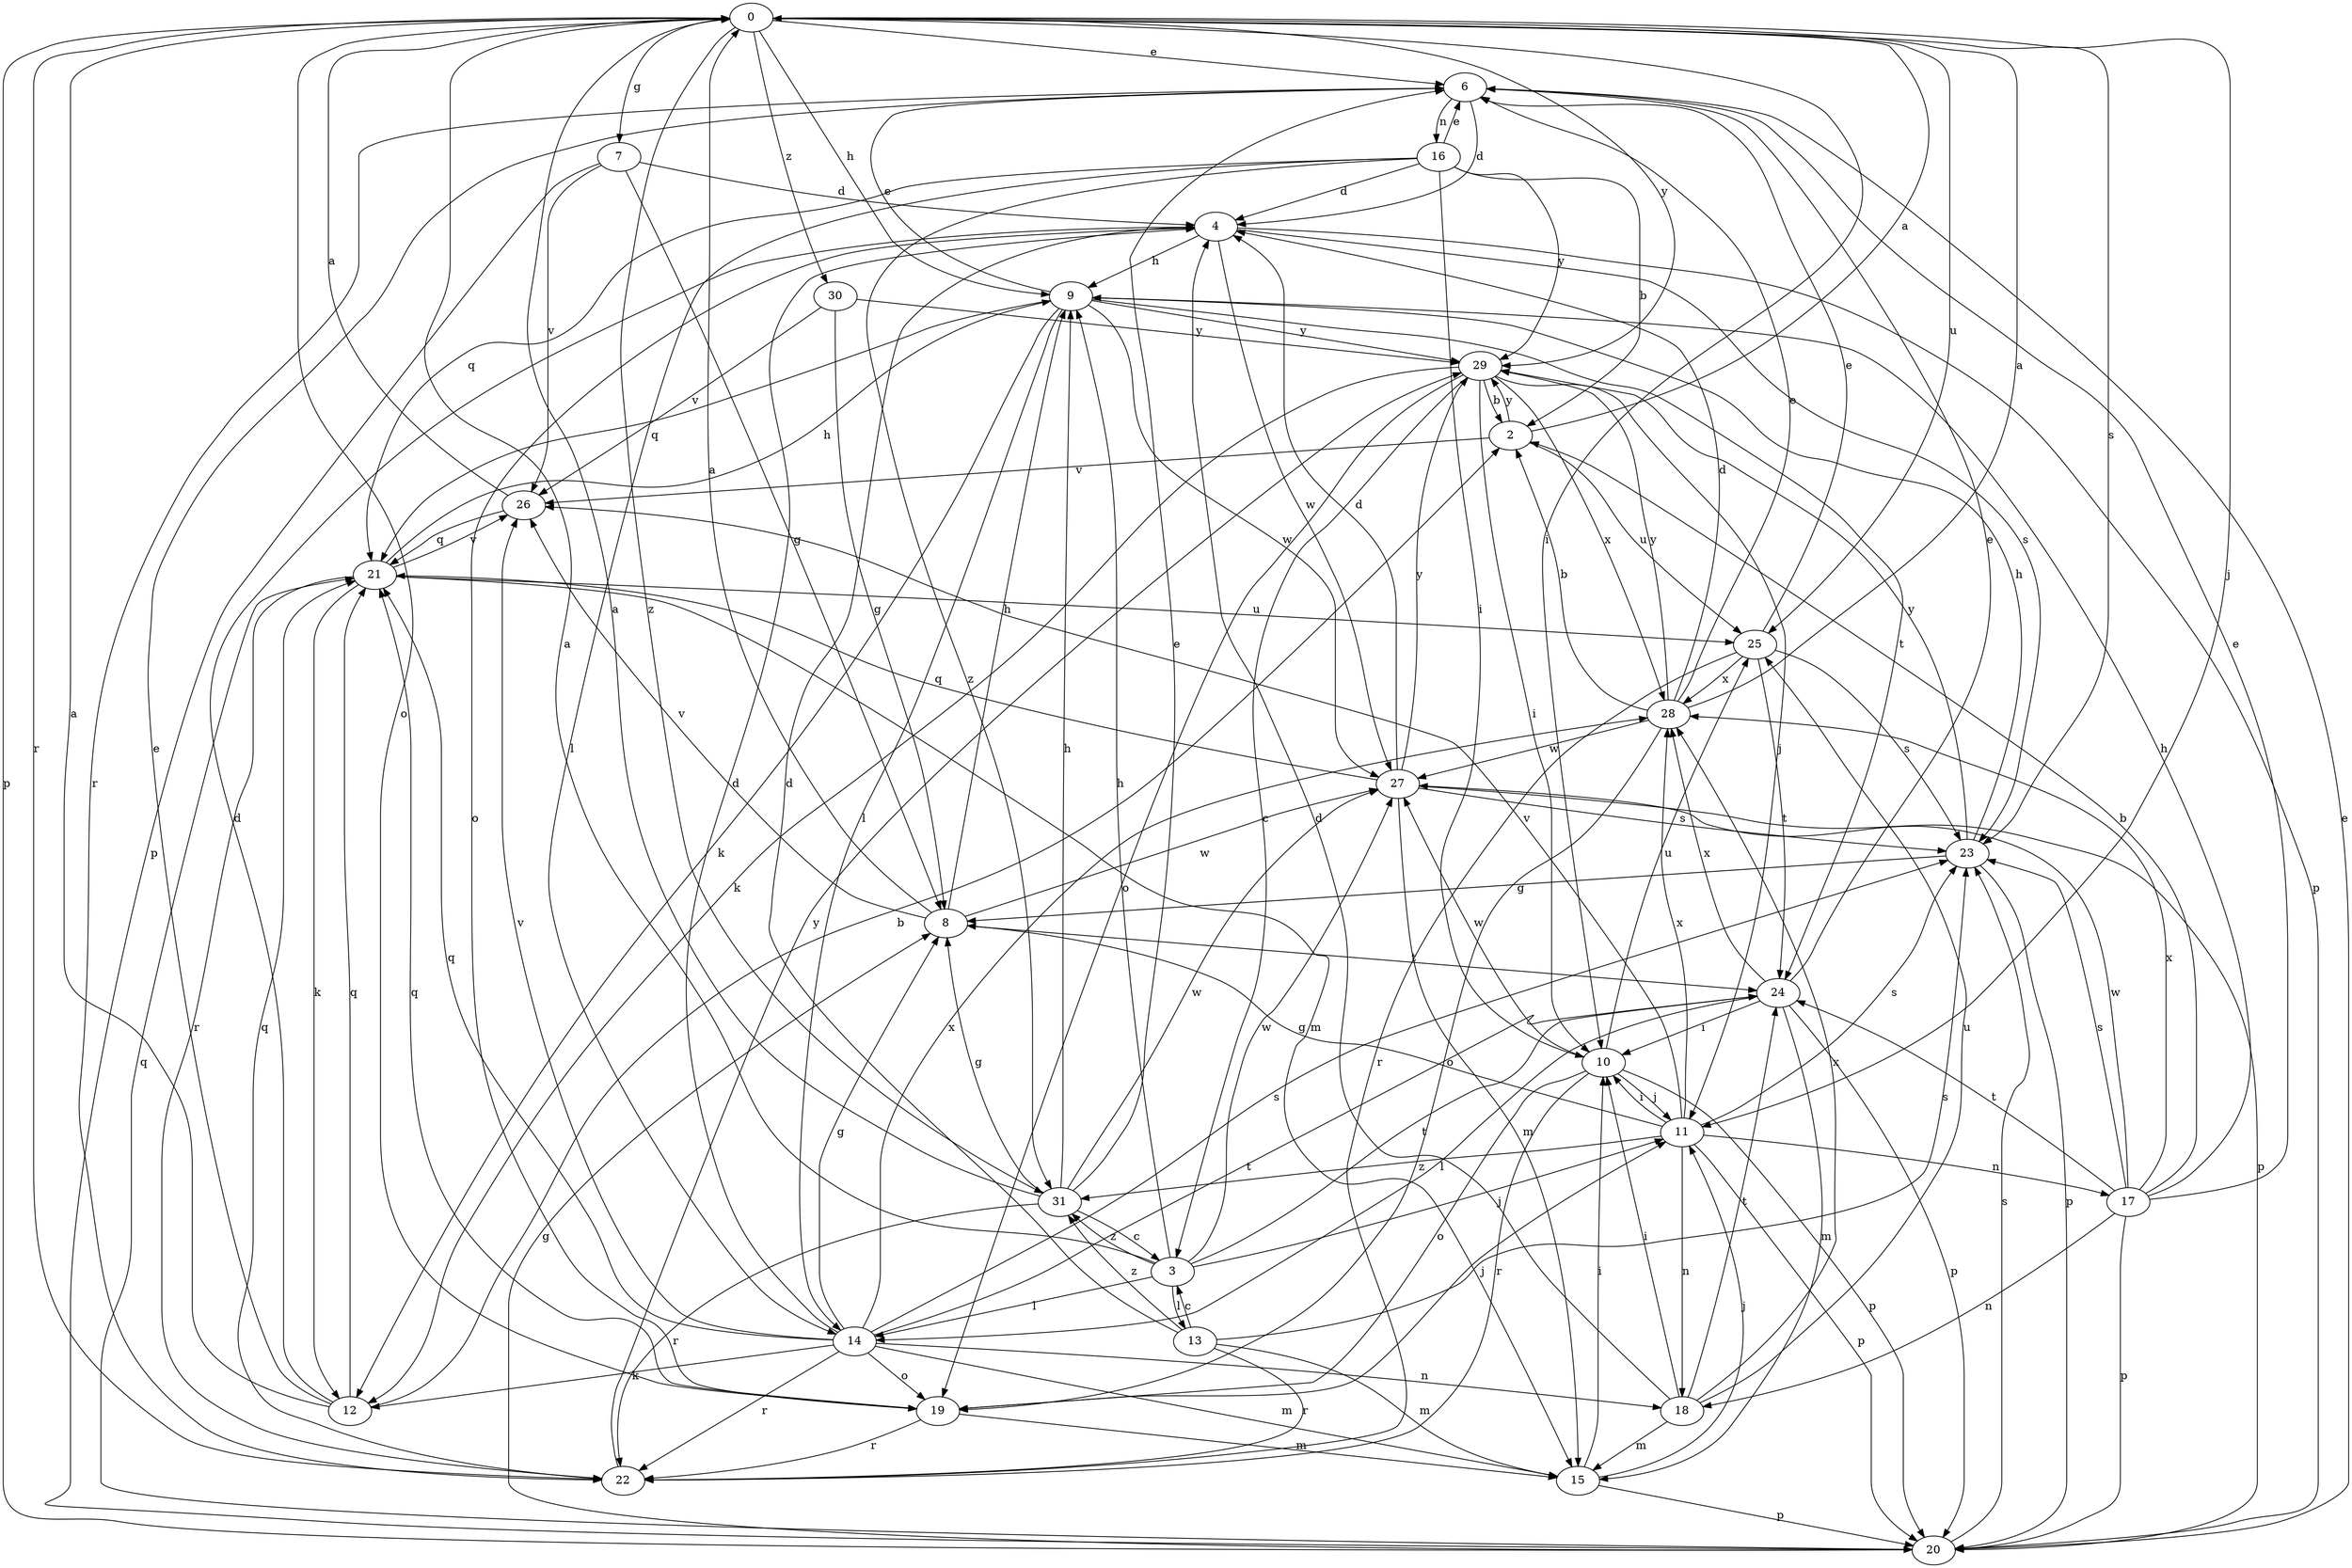 strict digraph  {
0;
2;
3;
4;
6;
7;
8;
9;
10;
11;
12;
13;
14;
15;
16;
17;
18;
19;
20;
21;
22;
23;
24;
25;
26;
27;
28;
29;
30;
31;
0 -> 6  [label=e];
0 -> 7  [label=g];
0 -> 9  [label=h];
0 -> 10  [label=i];
0 -> 11  [label=j];
0 -> 19  [label=o];
0 -> 20  [label=p];
0 -> 22  [label=r];
0 -> 23  [label=s];
0 -> 25  [label=u];
0 -> 29  [label=y];
0 -> 30  [label=z];
0 -> 31  [label=z];
2 -> 0  [label=a];
2 -> 25  [label=u];
2 -> 26  [label=v];
2 -> 29  [label=y];
3 -> 0  [label=a];
3 -> 9  [label=h];
3 -> 11  [label=j];
3 -> 13  [label=l];
3 -> 14  [label=l];
3 -> 24  [label=t];
3 -> 27  [label=w];
3 -> 31  [label=z];
4 -> 9  [label=h];
4 -> 19  [label=o];
4 -> 20  [label=p];
4 -> 23  [label=s];
4 -> 27  [label=w];
6 -> 4  [label=d];
6 -> 16  [label=n];
6 -> 22  [label=r];
7 -> 4  [label=d];
7 -> 8  [label=g];
7 -> 20  [label=p];
7 -> 26  [label=v];
8 -> 0  [label=a];
8 -> 9  [label=h];
8 -> 24  [label=t];
8 -> 26  [label=v];
8 -> 27  [label=w];
9 -> 6  [label=e];
9 -> 12  [label=k];
9 -> 14  [label=l];
9 -> 21  [label=q];
9 -> 24  [label=t];
9 -> 27  [label=w];
9 -> 29  [label=y];
10 -> 11  [label=j];
10 -> 19  [label=o];
10 -> 20  [label=p];
10 -> 22  [label=r];
10 -> 25  [label=u];
10 -> 27  [label=w];
11 -> 8  [label=g];
11 -> 10  [label=i];
11 -> 17  [label=n];
11 -> 18  [label=n];
11 -> 20  [label=p];
11 -> 23  [label=s];
11 -> 26  [label=v];
11 -> 28  [label=x];
11 -> 31  [label=z];
12 -> 0  [label=a];
12 -> 2  [label=b];
12 -> 4  [label=d];
12 -> 6  [label=e];
12 -> 21  [label=q];
13 -> 3  [label=c];
13 -> 4  [label=d];
13 -> 15  [label=m];
13 -> 22  [label=r];
13 -> 23  [label=s];
13 -> 31  [label=z];
14 -> 4  [label=d];
14 -> 8  [label=g];
14 -> 12  [label=k];
14 -> 15  [label=m];
14 -> 18  [label=n];
14 -> 19  [label=o];
14 -> 21  [label=q];
14 -> 22  [label=r];
14 -> 23  [label=s];
14 -> 24  [label=t];
14 -> 26  [label=v];
14 -> 28  [label=x];
15 -> 10  [label=i];
15 -> 11  [label=j];
15 -> 20  [label=p];
16 -> 2  [label=b];
16 -> 4  [label=d];
16 -> 6  [label=e];
16 -> 10  [label=i];
16 -> 14  [label=l];
16 -> 21  [label=q];
16 -> 29  [label=y];
16 -> 31  [label=z];
17 -> 2  [label=b];
17 -> 6  [label=e];
17 -> 9  [label=h];
17 -> 18  [label=n];
17 -> 20  [label=p];
17 -> 23  [label=s];
17 -> 24  [label=t];
17 -> 27  [label=w];
17 -> 28  [label=x];
18 -> 4  [label=d];
18 -> 10  [label=i];
18 -> 15  [label=m];
18 -> 24  [label=t];
18 -> 25  [label=u];
18 -> 28  [label=x];
19 -> 11  [label=j];
19 -> 15  [label=m];
19 -> 21  [label=q];
19 -> 22  [label=r];
20 -> 6  [label=e];
20 -> 8  [label=g];
20 -> 21  [label=q];
20 -> 23  [label=s];
21 -> 9  [label=h];
21 -> 12  [label=k];
21 -> 15  [label=m];
21 -> 22  [label=r];
21 -> 25  [label=u];
21 -> 26  [label=v];
22 -> 21  [label=q];
22 -> 29  [label=y];
23 -> 8  [label=g];
23 -> 9  [label=h];
23 -> 20  [label=p];
23 -> 29  [label=y];
24 -> 6  [label=e];
24 -> 10  [label=i];
24 -> 14  [label=l];
24 -> 15  [label=m];
24 -> 20  [label=p];
24 -> 28  [label=x];
25 -> 6  [label=e];
25 -> 22  [label=r];
25 -> 23  [label=s];
25 -> 24  [label=t];
25 -> 28  [label=x];
26 -> 0  [label=a];
26 -> 21  [label=q];
27 -> 4  [label=d];
27 -> 15  [label=m];
27 -> 20  [label=p];
27 -> 21  [label=q];
27 -> 23  [label=s];
27 -> 29  [label=y];
28 -> 0  [label=a];
28 -> 2  [label=b];
28 -> 4  [label=d];
28 -> 6  [label=e];
28 -> 19  [label=o];
28 -> 27  [label=w];
28 -> 29  [label=y];
29 -> 2  [label=b];
29 -> 3  [label=c];
29 -> 10  [label=i];
29 -> 11  [label=j];
29 -> 12  [label=k];
29 -> 19  [label=o];
29 -> 28  [label=x];
30 -> 8  [label=g];
30 -> 26  [label=v];
30 -> 29  [label=y];
31 -> 0  [label=a];
31 -> 3  [label=c];
31 -> 6  [label=e];
31 -> 8  [label=g];
31 -> 9  [label=h];
31 -> 22  [label=r];
31 -> 27  [label=w];
}
